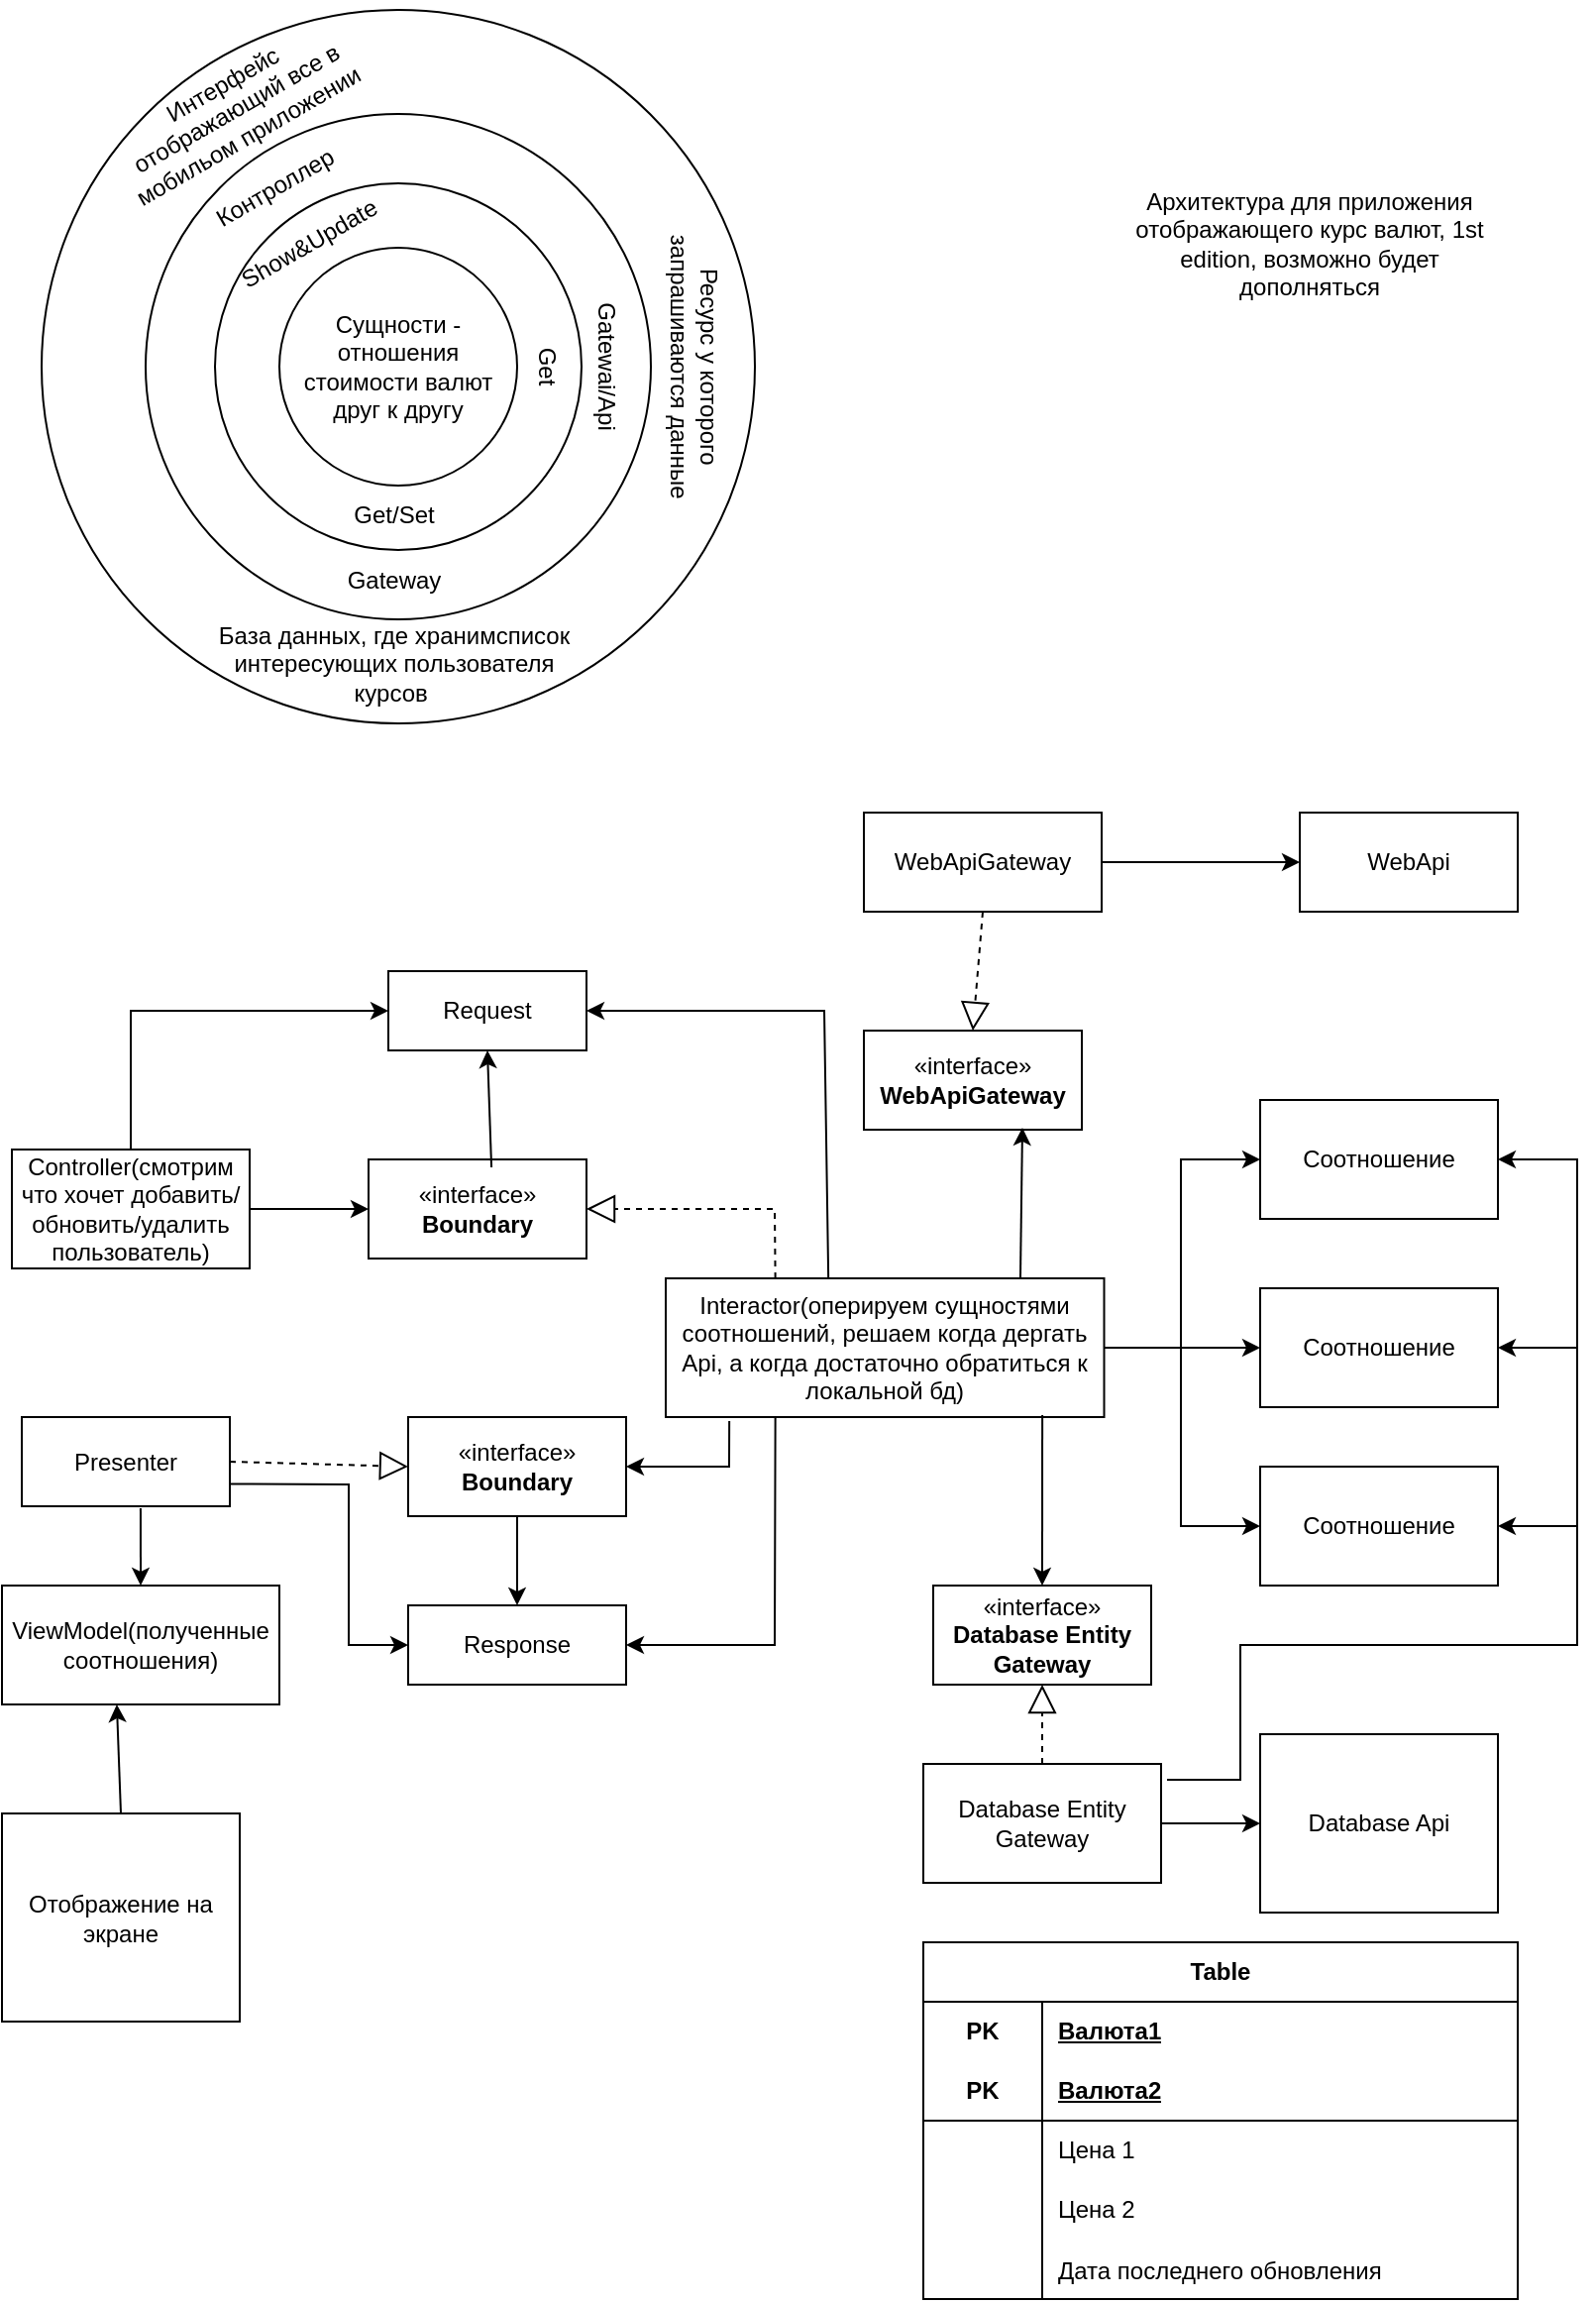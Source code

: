 <mxfile version="26.0.1">
  <diagram name="Страница — 1" id="wDW5UL1ZzYBcxwwl4Vo2">
    <mxGraphModel dx="1026" dy="772" grid="1" gridSize="10" guides="1" tooltips="1" connect="1" arrows="1" fold="1" page="1" pageScale="1" pageWidth="827" pageHeight="1169" math="0" shadow="0">
      <root>
        <mxCell id="0" />
        <mxCell id="1" parent="0" />
        <mxCell id="ziCy2O9wj5zoY2tjZWwa-4" value="" style="ellipse;whiteSpace=wrap;html=1;aspect=fixed;" vertex="1" parent="1">
          <mxGeometry x="25" y="5" width="360" height="360" as="geometry" />
        </mxCell>
        <mxCell id="ziCy2O9wj5zoY2tjZWwa-3" value="" style="ellipse;whiteSpace=wrap;html=1;aspect=fixed;" vertex="1" parent="1">
          <mxGeometry x="77.5" y="57.5" width="255" height="255" as="geometry" />
        </mxCell>
        <mxCell id="ziCy2O9wj5zoY2tjZWwa-2" value="" style="ellipse;whiteSpace=wrap;html=1;aspect=fixed;" vertex="1" parent="1">
          <mxGeometry x="112.5" y="92.5" width="185" height="185" as="geometry" />
        </mxCell>
        <mxCell id="ziCy2O9wj5zoY2tjZWwa-1" value="Сущности - отношения стоимости валют друг к другу" style="ellipse;whiteSpace=wrap;html=1;aspect=fixed;" vertex="1" parent="1">
          <mxGeometry x="145" y="125" width="120" height="120" as="geometry" />
        </mxCell>
        <mxCell id="ziCy2O9wj5zoY2tjZWwa-5" value="Архитектура для приложения отображающего курс валют, 1st edition, возможно будет дополняться" style="text;html=1;align=center;verticalAlign=middle;whiteSpace=wrap;rounded=0;" vertex="1" parent="1">
          <mxGeometry x="570" y="92.5" width="190" height="60" as="geometry" />
        </mxCell>
        <mxCell id="ziCy2O9wj5zoY2tjZWwa-6" value="Интерфейс отображающий все в мобильом приложении&amp;nbsp;" style="text;html=1;align=center;verticalAlign=middle;whiteSpace=wrap;rounded=0;rotation=-30;" vertex="1" parent="1">
          <mxGeometry x="50" y="40" width="146.65" height="30" as="geometry" />
        </mxCell>
        <mxCell id="ziCy2O9wj5zoY2tjZWwa-7" value="Ресурс у которого запрашиваются данные" style="text;html=1;align=center;verticalAlign=middle;whiteSpace=wrap;rounded=0;rotation=90;" vertex="1" parent="1">
          <mxGeometry x="280" y="170" width="148.75" height="30" as="geometry" />
        </mxCell>
        <mxCell id="ziCy2O9wj5zoY2tjZWwa-10" value="Контроллер" style="text;html=1;align=center;verticalAlign=middle;whiteSpace=wrap;rounded=0;rotation=-30;" vertex="1" parent="1">
          <mxGeometry x="112.5" y="80" width="60" height="30" as="geometry" />
        </mxCell>
        <mxCell id="ziCy2O9wj5zoY2tjZWwa-11" value="Show&amp;amp;Update" style="text;html=1;align=center;verticalAlign=middle;whiteSpace=wrap;rounded=0;rotation=-30;" vertex="1" parent="1">
          <mxGeometry x="130" y="107.5" width="60" height="30" as="geometry" />
        </mxCell>
        <mxCell id="ziCy2O9wj5zoY2tjZWwa-12" value="Get" style="text;html=1;align=center;verticalAlign=middle;whiteSpace=wrap;rounded=0;rotation=90;" vertex="1" parent="1">
          <mxGeometry x="250" y="170" width="60" height="30" as="geometry" />
        </mxCell>
        <mxCell id="ziCy2O9wj5zoY2tjZWwa-13" value="Gatewai/Api" style="text;html=1;align=center;verticalAlign=middle;whiteSpace=wrap;rounded=0;rotation=90;" vertex="1" parent="1">
          <mxGeometry x="280" y="170" width="60" height="30" as="geometry" />
        </mxCell>
        <mxCell id="ziCy2O9wj5zoY2tjZWwa-14" value="База данных, где хранимсписок интересующих пользователя курсов&amp;nbsp;" style="text;html=1;align=center;verticalAlign=middle;whiteSpace=wrap;rounded=0;" vertex="1" parent="1">
          <mxGeometry x="112.5" y="320" width="180" height="30" as="geometry" />
        </mxCell>
        <mxCell id="ziCy2O9wj5zoY2tjZWwa-15" value="Gateway" style="text;html=1;align=center;verticalAlign=middle;whiteSpace=wrap;rounded=0;" vertex="1" parent="1">
          <mxGeometry x="172.5" y="277.5" width="60" height="30" as="geometry" />
        </mxCell>
        <mxCell id="ziCy2O9wj5zoY2tjZWwa-16" value="Get/Set" style="text;html=1;align=center;verticalAlign=middle;whiteSpace=wrap;rounded=0;" vertex="1" parent="1">
          <mxGeometry x="172.5" y="245" width="60" height="30" as="geometry" />
        </mxCell>
        <mxCell id="ziCy2O9wj5zoY2tjZWwa-17" value="Database Api" style="rounded=0;whiteSpace=wrap;html=1;" vertex="1" parent="1">
          <mxGeometry x="640" y="875" width="120" height="90" as="geometry" />
        </mxCell>
        <mxCell id="ziCy2O9wj5zoY2tjZWwa-18" value="Database Entity Gateway" style="rounded=0;whiteSpace=wrap;html=1;" vertex="1" parent="1">
          <mxGeometry x="470" y="890" width="120" height="60" as="geometry" />
        </mxCell>
        <mxCell id="ziCy2O9wj5zoY2tjZWwa-20" value="" style="endArrow=classic;html=1;rounded=0;entryX=0;entryY=0.5;entryDx=0;entryDy=0;exitX=1;exitY=0.5;exitDx=0;exitDy=0;" edge="1" parent="1" source="ziCy2O9wj5zoY2tjZWwa-18" target="ziCy2O9wj5zoY2tjZWwa-17">
          <mxGeometry width="50" height="50" relative="1" as="geometry">
            <mxPoint x="350" y="890" as="sourcePoint" />
            <mxPoint x="400" y="840" as="targetPoint" />
          </mxGeometry>
        </mxCell>
        <mxCell id="ziCy2O9wj5zoY2tjZWwa-50" value="Table" style="shape=table;startSize=30;container=1;collapsible=1;childLayout=tableLayout;fixedRows=1;rowLines=0;fontStyle=1;align=center;resizeLast=1;html=1;whiteSpace=wrap;" vertex="1" parent="1">
          <mxGeometry x="470" y="980" width="300" height="180" as="geometry" />
        </mxCell>
        <mxCell id="ziCy2O9wj5zoY2tjZWwa-51" value="" style="shape=tableRow;horizontal=0;startSize=0;swimlaneHead=0;swimlaneBody=0;fillColor=none;collapsible=0;dropTarget=0;points=[[0,0.5],[1,0.5]];portConstraint=eastwest;top=0;left=0;right=0;bottom=0;html=1;" vertex="1" parent="ziCy2O9wj5zoY2tjZWwa-50">
          <mxGeometry y="30" width="300" height="30" as="geometry" />
        </mxCell>
        <mxCell id="ziCy2O9wj5zoY2tjZWwa-52" value="PK" style="shape=partialRectangle;connectable=0;fillColor=none;top=0;left=0;bottom=0;right=0;fontStyle=1;overflow=hidden;html=1;whiteSpace=wrap;" vertex="1" parent="ziCy2O9wj5zoY2tjZWwa-51">
          <mxGeometry width="60" height="30" as="geometry">
            <mxRectangle width="60" height="30" as="alternateBounds" />
          </mxGeometry>
        </mxCell>
        <mxCell id="ziCy2O9wj5zoY2tjZWwa-53" value="Валюта1" style="shape=partialRectangle;connectable=0;fillColor=none;top=0;left=0;bottom=0;right=0;align=left;spacingLeft=6;fontStyle=5;overflow=hidden;html=1;whiteSpace=wrap;" vertex="1" parent="ziCy2O9wj5zoY2tjZWwa-51">
          <mxGeometry x="60" width="240" height="30" as="geometry">
            <mxRectangle width="240" height="30" as="alternateBounds" />
          </mxGeometry>
        </mxCell>
        <mxCell id="ziCy2O9wj5zoY2tjZWwa-54" value="" style="shape=tableRow;horizontal=0;startSize=0;swimlaneHead=0;swimlaneBody=0;fillColor=none;collapsible=0;dropTarget=0;points=[[0,0.5],[1,0.5]];portConstraint=eastwest;top=0;left=0;right=0;bottom=1;html=1;" vertex="1" parent="ziCy2O9wj5zoY2tjZWwa-50">
          <mxGeometry y="60" width="300" height="30" as="geometry" />
        </mxCell>
        <mxCell id="ziCy2O9wj5zoY2tjZWwa-55" value="PK" style="shape=partialRectangle;connectable=0;fillColor=none;top=0;left=0;bottom=0;right=0;fontStyle=1;overflow=hidden;html=1;whiteSpace=wrap;" vertex="1" parent="ziCy2O9wj5zoY2tjZWwa-54">
          <mxGeometry width="60" height="30" as="geometry">
            <mxRectangle width="60" height="30" as="alternateBounds" />
          </mxGeometry>
        </mxCell>
        <mxCell id="ziCy2O9wj5zoY2tjZWwa-56" value="Валюта2" style="shape=partialRectangle;connectable=0;fillColor=none;top=0;left=0;bottom=0;right=0;align=left;spacingLeft=6;fontStyle=5;overflow=hidden;html=1;whiteSpace=wrap;" vertex="1" parent="ziCy2O9wj5zoY2tjZWwa-54">
          <mxGeometry x="60" width="240" height="30" as="geometry">
            <mxRectangle width="240" height="30" as="alternateBounds" />
          </mxGeometry>
        </mxCell>
        <mxCell id="ziCy2O9wj5zoY2tjZWwa-57" value="" style="shape=tableRow;horizontal=0;startSize=0;swimlaneHead=0;swimlaneBody=0;fillColor=none;collapsible=0;dropTarget=0;points=[[0,0.5],[1,0.5]];portConstraint=eastwest;top=0;left=0;right=0;bottom=0;html=1;" vertex="1" parent="ziCy2O9wj5zoY2tjZWwa-50">
          <mxGeometry y="90" width="300" height="30" as="geometry" />
        </mxCell>
        <mxCell id="ziCy2O9wj5zoY2tjZWwa-58" value="" style="shape=partialRectangle;connectable=0;fillColor=none;top=0;left=0;bottom=0;right=0;editable=1;overflow=hidden;html=1;whiteSpace=wrap;" vertex="1" parent="ziCy2O9wj5zoY2tjZWwa-57">
          <mxGeometry width="60" height="30" as="geometry">
            <mxRectangle width="60" height="30" as="alternateBounds" />
          </mxGeometry>
        </mxCell>
        <mxCell id="ziCy2O9wj5zoY2tjZWwa-59" value="Цена 1" style="shape=partialRectangle;connectable=0;fillColor=none;top=0;left=0;bottom=0;right=0;align=left;spacingLeft=6;overflow=hidden;html=1;whiteSpace=wrap;" vertex="1" parent="ziCy2O9wj5zoY2tjZWwa-57">
          <mxGeometry x="60" width="240" height="30" as="geometry">
            <mxRectangle width="240" height="30" as="alternateBounds" />
          </mxGeometry>
        </mxCell>
        <mxCell id="ziCy2O9wj5zoY2tjZWwa-60" value="" style="shape=tableRow;horizontal=0;startSize=0;swimlaneHead=0;swimlaneBody=0;fillColor=none;collapsible=0;dropTarget=0;points=[[0,0.5],[1,0.5]];portConstraint=eastwest;top=0;left=0;right=0;bottom=0;html=1;" vertex="1" parent="ziCy2O9wj5zoY2tjZWwa-50">
          <mxGeometry y="120" width="300" height="30" as="geometry" />
        </mxCell>
        <mxCell id="ziCy2O9wj5zoY2tjZWwa-61" value="" style="shape=partialRectangle;connectable=0;fillColor=none;top=0;left=0;bottom=0;right=0;editable=1;overflow=hidden;html=1;whiteSpace=wrap;" vertex="1" parent="ziCy2O9wj5zoY2tjZWwa-60">
          <mxGeometry width="60" height="30" as="geometry">
            <mxRectangle width="60" height="30" as="alternateBounds" />
          </mxGeometry>
        </mxCell>
        <mxCell id="ziCy2O9wj5zoY2tjZWwa-62" value="Цена 2" style="shape=partialRectangle;connectable=0;fillColor=none;top=0;left=0;bottom=0;right=0;align=left;spacingLeft=6;overflow=hidden;html=1;whiteSpace=wrap;" vertex="1" parent="ziCy2O9wj5zoY2tjZWwa-60">
          <mxGeometry x="60" width="240" height="30" as="geometry">
            <mxRectangle width="240" height="30" as="alternateBounds" />
          </mxGeometry>
        </mxCell>
        <mxCell id="ziCy2O9wj5zoY2tjZWwa-78" value="" style="shape=tableRow;horizontal=0;startSize=0;swimlaneHead=0;swimlaneBody=0;fillColor=none;collapsible=0;dropTarget=0;points=[[0,0.5],[1,0.5]];portConstraint=eastwest;top=0;left=0;right=0;bottom=0;" vertex="1" parent="ziCy2O9wj5zoY2tjZWwa-50">
          <mxGeometry y="150" width="300" height="30" as="geometry" />
        </mxCell>
        <mxCell id="ziCy2O9wj5zoY2tjZWwa-79" value="" style="shape=partialRectangle;connectable=0;fillColor=none;top=0;left=0;bottom=0;right=0;editable=1;overflow=hidden;" vertex="1" parent="ziCy2O9wj5zoY2tjZWwa-78">
          <mxGeometry width="60" height="30" as="geometry">
            <mxRectangle width="60" height="30" as="alternateBounds" />
          </mxGeometry>
        </mxCell>
        <mxCell id="ziCy2O9wj5zoY2tjZWwa-80" value="Дата последнего обновления" style="shape=partialRectangle;connectable=0;fillColor=none;top=0;left=0;bottom=0;right=0;align=left;spacingLeft=6;overflow=hidden;" vertex="1" parent="ziCy2O9wj5zoY2tjZWwa-78">
          <mxGeometry x="60" width="240" height="30" as="geometry">
            <mxRectangle width="240" height="30" as="alternateBounds" />
          </mxGeometry>
        </mxCell>
        <mxCell id="ziCy2O9wj5zoY2tjZWwa-81" value="Interactor(оперируем сущностями соотношений, решаем когда дергать Api, а когда достаточно обратиться к локальной бд)" style="whiteSpace=wrap;html=1;align=center;" vertex="1" parent="1">
          <mxGeometry x="340" y="645" width="221.25" height="70" as="geometry" />
        </mxCell>
        <mxCell id="ziCy2O9wj5zoY2tjZWwa-82" value="«interface»&lt;br&gt;&lt;b&gt;Database Entity Gateway&lt;/b&gt;" style="html=1;whiteSpace=wrap;" vertex="1" parent="1">
          <mxGeometry x="475" y="800" width="110" height="50" as="geometry" />
        </mxCell>
        <mxCell id="ziCy2O9wj5zoY2tjZWwa-84" value="Соотношение" style="rounded=0;whiteSpace=wrap;html=1;" vertex="1" parent="1">
          <mxGeometry x="640" y="740" width="120" height="60" as="geometry" />
        </mxCell>
        <mxCell id="ziCy2O9wj5zoY2tjZWwa-85" value="Соотношение" style="rounded=0;whiteSpace=wrap;html=1;" vertex="1" parent="1">
          <mxGeometry x="640" y="650" width="120" height="60" as="geometry" />
        </mxCell>
        <mxCell id="ziCy2O9wj5zoY2tjZWwa-86" value="Соотношение" style="rounded=0;whiteSpace=wrap;html=1;" vertex="1" parent="1">
          <mxGeometry x="640" y="555" width="120" height="60" as="geometry" />
        </mxCell>
        <mxCell id="ziCy2O9wj5zoY2tjZWwa-87" value="" style="endArrow=classic;html=1;rounded=0;entryX=0.5;entryY=0;entryDx=0;entryDy=0;exitX=0.859;exitY=0.986;exitDx=0;exitDy=0;exitPerimeter=0;" edge="1" parent="1" source="ziCy2O9wj5zoY2tjZWwa-81" target="ziCy2O9wj5zoY2tjZWwa-82">
          <mxGeometry width="50" height="50" relative="1" as="geometry">
            <mxPoint x="340" y="850" as="sourcePoint" />
            <mxPoint x="390" y="800" as="targetPoint" />
          </mxGeometry>
        </mxCell>
        <mxCell id="ziCy2O9wj5zoY2tjZWwa-88" value="" style="endArrow=classic;html=1;rounded=0;exitX=1.025;exitY=0.133;exitDx=0;exitDy=0;exitPerimeter=0;entryX=1;entryY=0.5;entryDx=0;entryDy=0;" edge="1" parent="1" source="ziCy2O9wj5zoY2tjZWwa-18" target="ziCy2O9wj5zoY2tjZWwa-84">
          <mxGeometry width="50" height="50" relative="1" as="geometry">
            <mxPoint x="340" y="850" as="sourcePoint" />
            <mxPoint x="760" y="820" as="targetPoint" />
            <Array as="points">
              <mxPoint x="630" y="898" />
              <mxPoint x="630" y="830" />
              <mxPoint x="800" y="830" />
              <mxPoint x="800" y="770" />
            </Array>
          </mxGeometry>
        </mxCell>
        <mxCell id="ziCy2O9wj5zoY2tjZWwa-90" value="" style="endArrow=classic;html=1;rounded=0;entryX=1;entryY=0.5;entryDx=0;entryDy=0;" edge="1" parent="1" target="ziCy2O9wj5zoY2tjZWwa-86">
          <mxGeometry width="50" height="50" relative="1" as="geometry">
            <mxPoint x="800" y="680" as="sourcePoint" />
            <mxPoint x="390" y="800" as="targetPoint" />
            <Array as="points">
              <mxPoint x="800" y="585" />
            </Array>
          </mxGeometry>
        </mxCell>
        <mxCell id="ziCy2O9wj5zoY2tjZWwa-91" value="" style="endArrow=classic;html=1;rounded=0;entryX=1;entryY=0.5;entryDx=0;entryDy=0;" edge="1" parent="1" target="ziCy2O9wj5zoY2tjZWwa-85">
          <mxGeometry width="50" height="50" relative="1" as="geometry">
            <mxPoint x="800" y="770" as="sourcePoint" />
            <mxPoint x="390" y="800" as="targetPoint" />
            <Array as="points">
              <mxPoint x="800" y="680" />
            </Array>
          </mxGeometry>
        </mxCell>
        <mxCell id="ziCy2O9wj5zoY2tjZWwa-92" value="" style="endArrow=classic;html=1;rounded=0;exitX=1;exitY=0.5;exitDx=0;exitDy=0;entryX=0;entryY=0.5;entryDx=0;entryDy=0;" edge="1" parent="1" source="ziCy2O9wj5zoY2tjZWwa-81" target="ziCy2O9wj5zoY2tjZWwa-85">
          <mxGeometry width="50" height="50" relative="1" as="geometry">
            <mxPoint x="340" y="850" as="sourcePoint" />
            <mxPoint x="390" y="800" as="targetPoint" />
          </mxGeometry>
        </mxCell>
        <mxCell id="ziCy2O9wj5zoY2tjZWwa-93" value="" style="endArrow=classic;html=1;rounded=0;entryX=0;entryY=0.5;entryDx=0;entryDy=0;" edge="1" parent="1" target="ziCy2O9wj5zoY2tjZWwa-84">
          <mxGeometry width="50" height="50" relative="1" as="geometry">
            <mxPoint x="600" y="680" as="sourcePoint" />
            <mxPoint x="390" y="800" as="targetPoint" />
            <Array as="points">
              <mxPoint x="600" y="770" />
            </Array>
          </mxGeometry>
        </mxCell>
        <mxCell id="ziCy2O9wj5zoY2tjZWwa-94" value="" style="endArrow=classic;html=1;rounded=0;entryX=0;entryY=0.5;entryDx=0;entryDy=0;" edge="1" parent="1" target="ziCy2O9wj5zoY2tjZWwa-86">
          <mxGeometry width="50" height="50" relative="1" as="geometry">
            <mxPoint x="600" y="680" as="sourcePoint" />
            <mxPoint x="390" y="800" as="targetPoint" />
            <Array as="points">
              <mxPoint x="600" y="585" />
            </Array>
          </mxGeometry>
        </mxCell>
        <mxCell id="ziCy2O9wj5zoY2tjZWwa-95" value="WebApiGateway" style="whiteSpace=wrap;html=1;align=center;" vertex="1" parent="1">
          <mxGeometry x="440" y="410" width="120" height="50" as="geometry" />
        </mxCell>
        <mxCell id="ziCy2O9wj5zoY2tjZWwa-97" value="WebApi" style="whiteSpace=wrap;html=1;align=center;" vertex="1" parent="1">
          <mxGeometry x="660" y="410" width="110" height="50" as="geometry" />
        </mxCell>
        <mxCell id="ziCy2O9wj5zoY2tjZWwa-98" value="«interface»&lt;br&gt;&lt;b&gt;WebApiGateway&lt;/b&gt;" style="html=1;whiteSpace=wrap;" vertex="1" parent="1">
          <mxGeometry x="440" y="520" width="110" height="50" as="geometry" />
        </mxCell>
        <mxCell id="ziCy2O9wj5zoY2tjZWwa-100" value="" style="endArrow=classic;html=1;rounded=0;exitX=0.809;exitY=0;exitDx=0;exitDy=0;exitPerimeter=0;" edge="1" parent="1" source="ziCy2O9wj5zoY2tjZWwa-81">
          <mxGeometry width="50" height="50" relative="1" as="geometry">
            <mxPoint x="420" y="570" as="sourcePoint" />
            <mxPoint x="520" y="569" as="targetPoint" />
          </mxGeometry>
        </mxCell>
        <mxCell id="ziCy2O9wj5zoY2tjZWwa-102" value="" style="endArrow=classic;html=1;rounded=0;entryX=0;entryY=0.5;entryDx=0;entryDy=0;exitX=1;exitY=0.5;exitDx=0;exitDy=0;" edge="1" parent="1" source="ziCy2O9wj5zoY2tjZWwa-95" target="ziCy2O9wj5zoY2tjZWwa-97">
          <mxGeometry width="50" height="50" relative="1" as="geometry">
            <mxPoint x="420" y="570" as="sourcePoint" />
            <mxPoint x="470" y="520" as="targetPoint" />
          </mxGeometry>
        </mxCell>
        <mxCell id="ziCy2O9wj5zoY2tjZWwa-103" value="Отображение на экране" style="rounded=0;whiteSpace=wrap;html=1;" vertex="1" parent="1">
          <mxGeometry x="5" y="915" width="120" height="105" as="geometry" />
        </mxCell>
        <mxCell id="ziCy2O9wj5zoY2tjZWwa-104" value="ViewModel(полученные соотношения)" style="rounded=0;whiteSpace=wrap;html=1;" vertex="1" parent="1">
          <mxGeometry x="5" y="800" width="140" height="60" as="geometry" />
        </mxCell>
        <mxCell id="ziCy2O9wj5zoY2tjZWwa-105" value="Controller(смотрим что хочет добавить/обновить/удалить пользователь)" style="rounded=0;whiteSpace=wrap;html=1;" vertex="1" parent="1">
          <mxGeometry x="10" y="580" width="120" height="60" as="geometry" />
        </mxCell>
        <mxCell id="ziCy2O9wj5zoY2tjZWwa-106" value="" style="endArrow=classic;html=1;rounded=0;exitX=0.5;exitY=0;exitDx=0;exitDy=0;entryX=0.414;entryY=1;entryDx=0;entryDy=0;entryPerimeter=0;" edge="1" parent="1" source="ziCy2O9wj5zoY2tjZWwa-103" target="ziCy2O9wj5zoY2tjZWwa-104">
          <mxGeometry width="50" height="50" relative="1" as="geometry">
            <mxPoint x="275" y="750" as="sourcePoint" />
            <mxPoint x="325" y="700" as="targetPoint" />
          </mxGeometry>
        </mxCell>
        <mxCell id="ziCy2O9wj5zoY2tjZWwa-109" value="«interface»&lt;br&gt;&lt;b&gt;Boundary&lt;/b&gt;" style="html=1;whiteSpace=wrap;" vertex="1" parent="1">
          <mxGeometry x="210" y="715" width="110" height="50" as="geometry" />
        </mxCell>
        <mxCell id="ziCy2O9wj5zoY2tjZWwa-110" value="«interface»&lt;br&gt;&lt;b&gt;Boundary&lt;/b&gt;" style="html=1;whiteSpace=wrap;" vertex="1" parent="1">
          <mxGeometry x="190" y="585" width="110" height="50" as="geometry" />
        </mxCell>
        <mxCell id="ziCy2O9wj5zoY2tjZWwa-113" value="" style="endArrow=block;dashed=1;endFill=0;endSize=12;html=1;rounded=0;entryX=0.5;entryY=1;entryDx=0;entryDy=0;exitX=0.5;exitY=0;exitDx=0;exitDy=0;" edge="1" parent="1" source="ziCy2O9wj5zoY2tjZWwa-18" target="ziCy2O9wj5zoY2tjZWwa-82">
          <mxGeometry width="160" relative="1" as="geometry">
            <mxPoint x="220" y="810" as="sourcePoint" />
            <mxPoint x="380" y="810" as="targetPoint" />
          </mxGeometry>
        </mxCell>
        <mxCell id="ziCy2O9wj5zoY2tjZWwa-114" value="" style="endArrow=block;dashed=1;endFill=0;endSize=12;html=1;rounded=0;exitX=0.5;exitY=1;exitDx=0;exitDy=0;entryX=0.5;entryY=0;entryDx=0;entryDy=0;" edge="1" parent="1" source="ziCy2O9wj5zoY2tjZWwa-95" target="ziCy2O9wj5zoY2tjZWwa-98">
          <mxGeometry width="160" relative="1" as="geometry">
            <mxPoint x="220" y="680" as="sourcePoint" />
            <mxPoint x="380" y="680" as="targetPoint" />
          </mxGeometry>
        </mxCell>
        <mxCell id="ziCy2O9wj5zoY2tjZWwa-115" value="Request" style="whiteSpace=wrap;html=1;align=center;" vertex="1" parent="1">
          <mxGeometry x="200" y="490" width="100" height="40" as="geometry" />
        </mxCell>
        <mxCell id="ziCy2O9wj5zoY2tjZWwa-116" value="Response" style="whiteSpace=wrap;html=1;align=center;" vertex="1" parent="1">
          <mxGeometry x="210" y="810" width="110" height="40" as="geometry" />
        </mxCell>
        <mxCell id="ziCy2O9wj5zoY2tjZWwa-117" value="Presenter" style="whiteSpace=wrap;html=1;align=center;" vertex="1" parent="1">
          <mxGeometry x="15" y="715" width="105" height="45" as="geometry" />
        </mxCell>
        <mxCell id="ziCy2O9wj5zoY2tjZWwa-118" value="" style="endArrow=block;dashed=1;endFill=0;endSize=12;html=1;rounded=0;exitX=1;exitY=0.5;exitDx=0;exitDy=0;entryX=0;entryY=0.5;entryDx=0;entryDy=0;" edge="1" parent="1" source="ziCy2O9wj5zoY2tjZWwa-117" target="ziCy2O9wj5zoY2tjZWwa-109">
          <mxGeometry width="160" relative="1" as="geometry">
            <mxPoint x="220" y="730" as="sourcePoint" />
            <mxPoint x="380" y="730" as="targetPoint" />
          </mxGeometry>
        </mxCell>
        <mxCell id="ziCy2O9wj5zoY2tjZWwa-119" value="" style="endArrow=block;dashed=1;endFill=0;endSize=12;html=1;rounded=0;entryX=1;entryY=0.5;entryDx=0;entryDy=0;exitX=0.25;exitY=0;exitDx=0;exitDy=0;" edge="1" parent="1" source="ziCy2O9wj5zoY2tjZWwa-81" target="ziCy2O9wj5zoY2tjZWwa-110">
          <mxGeometry width="160" relative="1" as="geometry">
            <mxPoint x="220" y="730" as="sourcePoint" />
            <mxPoint x="380" y="730" as="targetPoint" />
            <Array as="points">
              <mxPoint x="395" y="610" />
            </Array>
          </mxGeometry>
        </mxCell>
        <mxCell id="ziCy2O9wj5zoY2tjZWwa-120" value="" style="endArrow=classic;html=1;rounded=0;entryX=0.5;entryY=0;entryDx=0;entryDy=0;exitX=0.571;exitY=1.022;exitDx=0;exitDy=0;exitPerimeter=0;" edge="1" parent="1" source="ziCy2O9wj5zoY2tjZWwa-117" target="ziCy2O9wj5zoY2tjZWwa-104">
          <mxGeometry width="50" height="50" relative="1" as="geometry">
            <mxPoint x="280" y="760" as="sourcePoint" />
            <mxPoint x="330" y="710" as="targetPoint" />
          </mxGeometry>
        </mxCell>
        <mxCell id="ziCy2O9wj5zoY2tjZWwa-121" value="" style="endArrow=classic;html=1;rounded=0;exitX=1;exitY=0.5;exitDx=0;exitDy=0;entryX=0;entryY=0.5;entryDx=0;entryDy=0;" edge="1" parent="1" source="ziCy2O9wj5zoY2tjZWwa-105" target="ziCy2O9wj5zoY2tjZWwa-110">
          <mxGeometry width="50" height="50" relative="1" as="geometry">
            <mxPoint x="270" y="740" as="sourcePoint" />
            <mxPoint x="320" y="690" as="targetPoint" />
          </mxGeometry>
        </mxCell>
        <mxCell id="ziCy2O9wj5zoY2tjZWwa-122" value="" style="endArrow=classic;html=1;rounded=0;entryX=0.5;entryY=1;entryDx=0;entryDy=0;exitX=0.564;exitY=0.08;exitDx=0;exitDy=0;exitPerimeter=0;" edge="1" parent="1" source="ziCy2O9wj5zoY2tjZWwa-110" target="ziCy2O9wj5zoY2tjZWwa-115">
          <mxGeometry width="50" height="50" relative="1" as="geometry">
            <mxPoint x="270" y="740" as="sourcePoint" />
            <mxPoint x="320" y="690" as="targetPoint" />
          </mxGeometry>
        </mxCell>
        <mxCell id="ziCy2O9wj5zoY2tjZWwa-123" value="" style="endArrow=classic;html=1;rounded=0;exitX=0.5;exitY=0;exitDx=0;exitDy=0;entryX=0;entryY=0.5;entryDx=0;entryDy=0;" edge="1" parent="1" source="ziCy2O9wj5zoY2tjZWwa-105" target="ziCy2O9wj5zoY2tjZWwa-115">
          <mxGeometry width="50" height="50" relative="1" as="geometry">
            <mxPoint x="270" y="740" as="sourcePoint" />
            <mxPoint x="320" y="690" as="targetPoint" />
            <Array as="points">
              <mxPoint x="70" y="510" />
            </Array>
          </mxGeometry>
        </mxCell>
        <mxCell id="ziCy2O9wj5zoY2tjZWwa-124" value="" style="endArrow=classic;html=1;rounded=0;entryX=1;entryY=0.5;entryDx=0;entryDy=0;exitX=0.371;exitY=0;exitDx=0;exitDy=0;exitPerimeter=0;" edge="1" parent="1" source="ziCy2O9wj5zoY2tjZWwa-81" target="ziCy2O9wj5zoY2tjZWwa-115">
          <mxGeometry width="50" height="50" relative="1" as="geometry">
            <mxPoint x="270" y="740" as="sourcePoint" />
            <mxPoint x="320" y="690" as="targetPoint" />
            <Array as="points">
              <mxPoint x="420" y="510" />
            </Array>
          </mxGeometry>
        </mxCell>
        <mxCell id="ziCy2O9wj5zoY2tjZWwa-125" value="" style="endArrow=classic;html=1;rounded=0;entryX=1;entryY=0.5;entryDx=0;entryDy=0;exitX=0.25;exitY=1;exitDx=0;exitDy=0;" edge="1" parent="1" source="ziCy2O9wj5zoY2tjZWwa-81" target="ziCy2O9wj5zoY2tjZWwa-116">
          <mxGeometry width="50" height="50" relative="1" as="geometry">
            <mxPoint x="400" y="830" as="sourcePoint" />
            <mxPoint x="320" y="690" as="targetPoint" />
            <Array as="points">
              <mxPoint x="395" y="830" />
            </Array>
          </mxGeometry>
        </mxCell>
        <mxCell id="ziCy2O9wj5zoY2tjZWwa-126" value="" style="endArrow=classic;html=1;rounded=0;entryX=1;entryY=0.5;entryDx=0;entryDy=0;exitX=0.145;exitY=1.029;exitDx=0;exitDy=0;exitPerimeter=0;" edge="1" parent="1" source="ziCy2O9wj5zoY2tjZWwa-81" target="ziCy2O9wj5zoY2tjZWwa-109">
          <mxGeometry width="50" height="50" relative="1" as="geometry">
            <mxPoint x="270" y="740" as="sourcePoint" />
            <mxPoint x="320" y="690" as="targetPoint" />
            <Array as="points">
              <mxPoint x="372" y="740" />
            </Array>
          </mxGeometry>
        </mxCell>
        <mxCell id="ziCy2O9wj5zoY2tjZWwa-127" value="" style="endArrow=classic;html=1;rounded=0;exitX=0.5;exitY=1;exitDx=0;exitDy=0;entryX=0.5;entryY=0;entryDx=0;entryDy=0;" edge="1" parent="1" source="ziCy2O9wj5zoY2tjZWwa-109" target="ziCy2O9wj5zoY2tjZWwa-116">
          <mxGeometry width="50" height="50" relative="1" as="geometry">
            <mxPoint x="270" y="740" as="sourcePoint" />
            <mxPoint x="320" y="690" as="targetPoint" />
          </mxGeometry>
        </mxCell>
        <mxCell id="ziCy2O9wj5zoY2tjZWwa-128" value="" style="endArrow=classic;html=1;rounded=0;entryX=0;entryY=0.5;entryDx=0;entryDy=0;exitX=1;exitY=0.75;exitDx=0;exitDy=0;" edge="1" parent="1" source="ziCy2O9wj5zoY2tjZWwa-117" target="ziCy2O9wj5zoY2tjZWwa-116">
          <mxGeometry width="50" height="50" relative="1" as="geometry">
            <mxPoint x="270" y="740" as="sourcePoint" />
            <mxPoint x="320" y="690" as="targetPoint" />
            <Array as="points">
              <mxPoint x="180" y="749" />
              <mxPoint x="180" y="830" />
            </Array>
          </mxGeometry>
        </mxCell>
      </root>
    </mxGraphModel>
  </diagram>
</mxfile>
